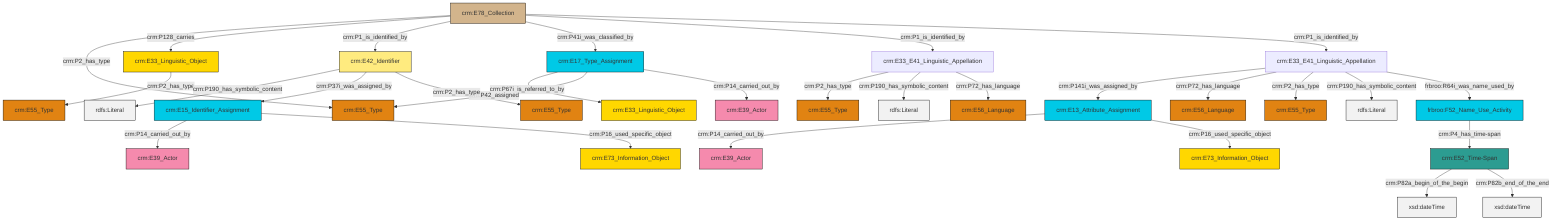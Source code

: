 graph TD
classDef Literal fill:#f2f2f2,stroke:#000000;
classDef CRM_Entity fill:#FFFFFF,stroke:#000000;
classDef Temporal_Entity fill:#00C9E6, stroke:#000000;
classDef Type fill:#E18312, stroke:#000000;
classDef Time-Span fill:#2C9C91, stroke:#000000;
classDef Appellation fill:#FFEB7F, stroke:#000000;
classDef Place fill:#008836, stroke:#000000;
classDef Persistent_Item fill:#B266B2, stroke:#000000;
classDef Conceptual_Object fill:#FFD700, stroke:#000000;
classDef Physical_Thing fill:#D2B48C, stroke:#000000;
classDef Actor fill:#f58aad, stroke:#000000;
classDef PC_Classes fill:#4ce600, stroke:#000000;
classDef Multi fill:#cccccc,stroke:#000000;

10["crm:E33_Linguistic_Object"]:::Conceptual_Object -->|crm:P2_has_type| 11["crm:E55_Type"]:::Type
12["crm:E15_Identifier_Assignment"]:::Temporal_Entity -->|crm:P14_carried_out_by| 13["crm:E39_Actor"]:::Actor
20["crm:E78_Collection"]:::Physical_Thing -->|crm:P2_has_type| 21["crm:E55_Type"]:::Type
2["frbroo:F52_Name_Use_Activity"]:::Temporal_Entity -->|crm:P4_has_time-span| 17["crm:E52_Time-Span"]:::Time-Span
8["crm:E33_E41_Linguistic_Appellation"]:::Default -->|crm:P141i_was_assigned_by| 6["crm:E13_Attribute_Assignment"]:::Temporal_Entity
20["crm:E78_Collection"]:::Physical_Thing -->|crm:P128_carries| 10["crm:E33_Linguistic_Object"]:::Conceptual_Object
17["crm:E52_Time-Span"]:::Time-Span -->|crm:P82a_begin_of_the_begin| 26[xsd:dateTime]:::Literal
20["crm:E78_Collection"]:::Physical_Thing -->|crm:P1_is_identified_by| 15["crm:E42_Identifier"]:::Appellation
24["crm:E33_E41_Linguistic_Appellation"]:::Default -->|crm:P2_has_type| 27["crm:E55_Type"]:::Type
30["crm:E17_Type_Assignment"]:::Temporal_Entity -->|crm:P67i_is_referred_to_by| 31["crm:E33_Linguistic_Object"]:::Conceptual_Object
24["crm:E33_E41_Linguistic_Appellation"]:::Default -->|crm:P190_has_symbolic_content| 32[rdfs:Literal]:::Literal
6["crm:E13_Attribute_Assignment"]:::Temporal_Entity -->|crm:P14_carried_out_by| 0["crm:E39_Actor"]:::Actor
24["crm:E33_E41_Linguistic_Appellation"]:::Default -->|crm:P72_has_language| 34["crm:E56_Language"]:::Type
17["crm:E52_Time-Span"]:::Time-Span -->|crm:P82b_end_of_the_end| 35[xsd:dateTime]:::Literal
30["crm:E17_Type_Assignment"]:::Temporal_Entity -->|crm:P42_assigned| 21["crm:E55_Type"]:::Type
6["crm:E13_Attribute_Assignment"]:::Temporal_Entity -->|crm:P16_used_specific_object| 36["crm:E73_Information_Object"]:::Conceptual_Object
20["crm:E78_Collection"]:::Physical_Thing -->|crm:P41i_was_classified_by| 30["crm:E17_Type_Assignment"]:::Temporal_Entity
30["crm:E17_Type_Assignment"]:::Temporal_Entity -->|crm:P14_carried_out_by| 4["crm:E39_Actor"]:::Actor
15["crm:E42_Identifier"]:::Appellation -->|crm:P190_has_symbolic_content| 38[rdfs:Literal]:::Literal
15["crm:E42_Identifier"]:::Appellation -->|crm:P37i_was_assigned_by| 12["crm:E15_Identifier_Assignment"]:::Temporal_Entity
8["crm:E33_E41_Linguistic_Appellation"]:::Default -->|crm:P72_has_language| 43["crm:E56_Language"]:::Type
15["crm:E42_Identifier"]:::Appellation -->|crm:P2_has_type| 28["crm:E55_Type"]:::Type
20["crm:E78_Collection"]:::Physical_Thing -->|crm:P1_is_identified_by| 24["crm:E33_E41_Linguistic_Appellation"]:::Default
20["crm:E78_Collection"]:::Physical_Thing -->|crm:P1_is_identified_by| 8["crm:E33_E41_Linguistic_Appellation"]:::Default
12["crm:E15_Identifier_Assignment"]:::Temporal_Entity -->|crm:P16_used_specific_object| 41["crm:E73_Information_Object"]:::Conceptual_Object
8["crm:E33_E41_Linguistic_Appellation"]:::Default -->|crm:P2_has_type| 22["crm:E55_Type"]:::Type
8["crm:E33_E41_Linguistic_Appellation"]:::Default -->|crm:P190_has_symbolic_content| 50[rdfs:Literal]:::Literal
8["crm:E33_E41_Linguistic_Appellation"]:::Default -->|frbroo:R64i_was_name_used_by| 2["frbroo:F52_Name_Use_Activity"]:::Temporal_Entity